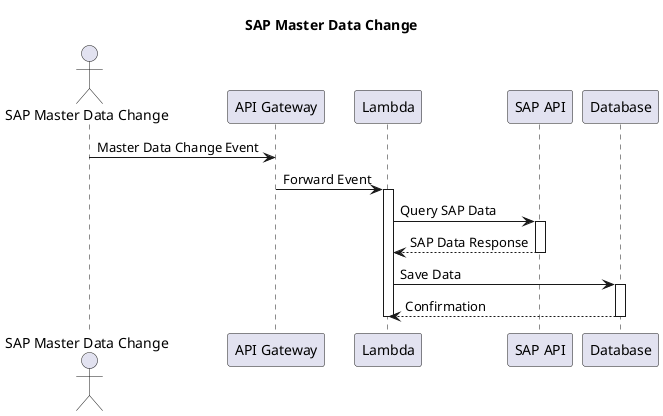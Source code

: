 @startuml

actor "SAP Master Data Change" as MasterDataChange
participant "API Gateway" as APIGateway
participant Lambda
participant "SAP API" as SAPAPI
participant Database

title SAP Master Data Change

MasterDataChange -> APIGateway: Master Data Change Event
APIGateway -> Lambda: Forward Event
activate Lambda
Lambda -> SAPAPI: Query SAP Data
activate SAPAPI
SAPAPI --> Lambda: SAP Data Response
deactivate SAPAPI
Lambda -> Database: Save Data
activate Database
Database --> Lambda: Confirmation
deactivate Database
deactivate Lambda

@enduml
